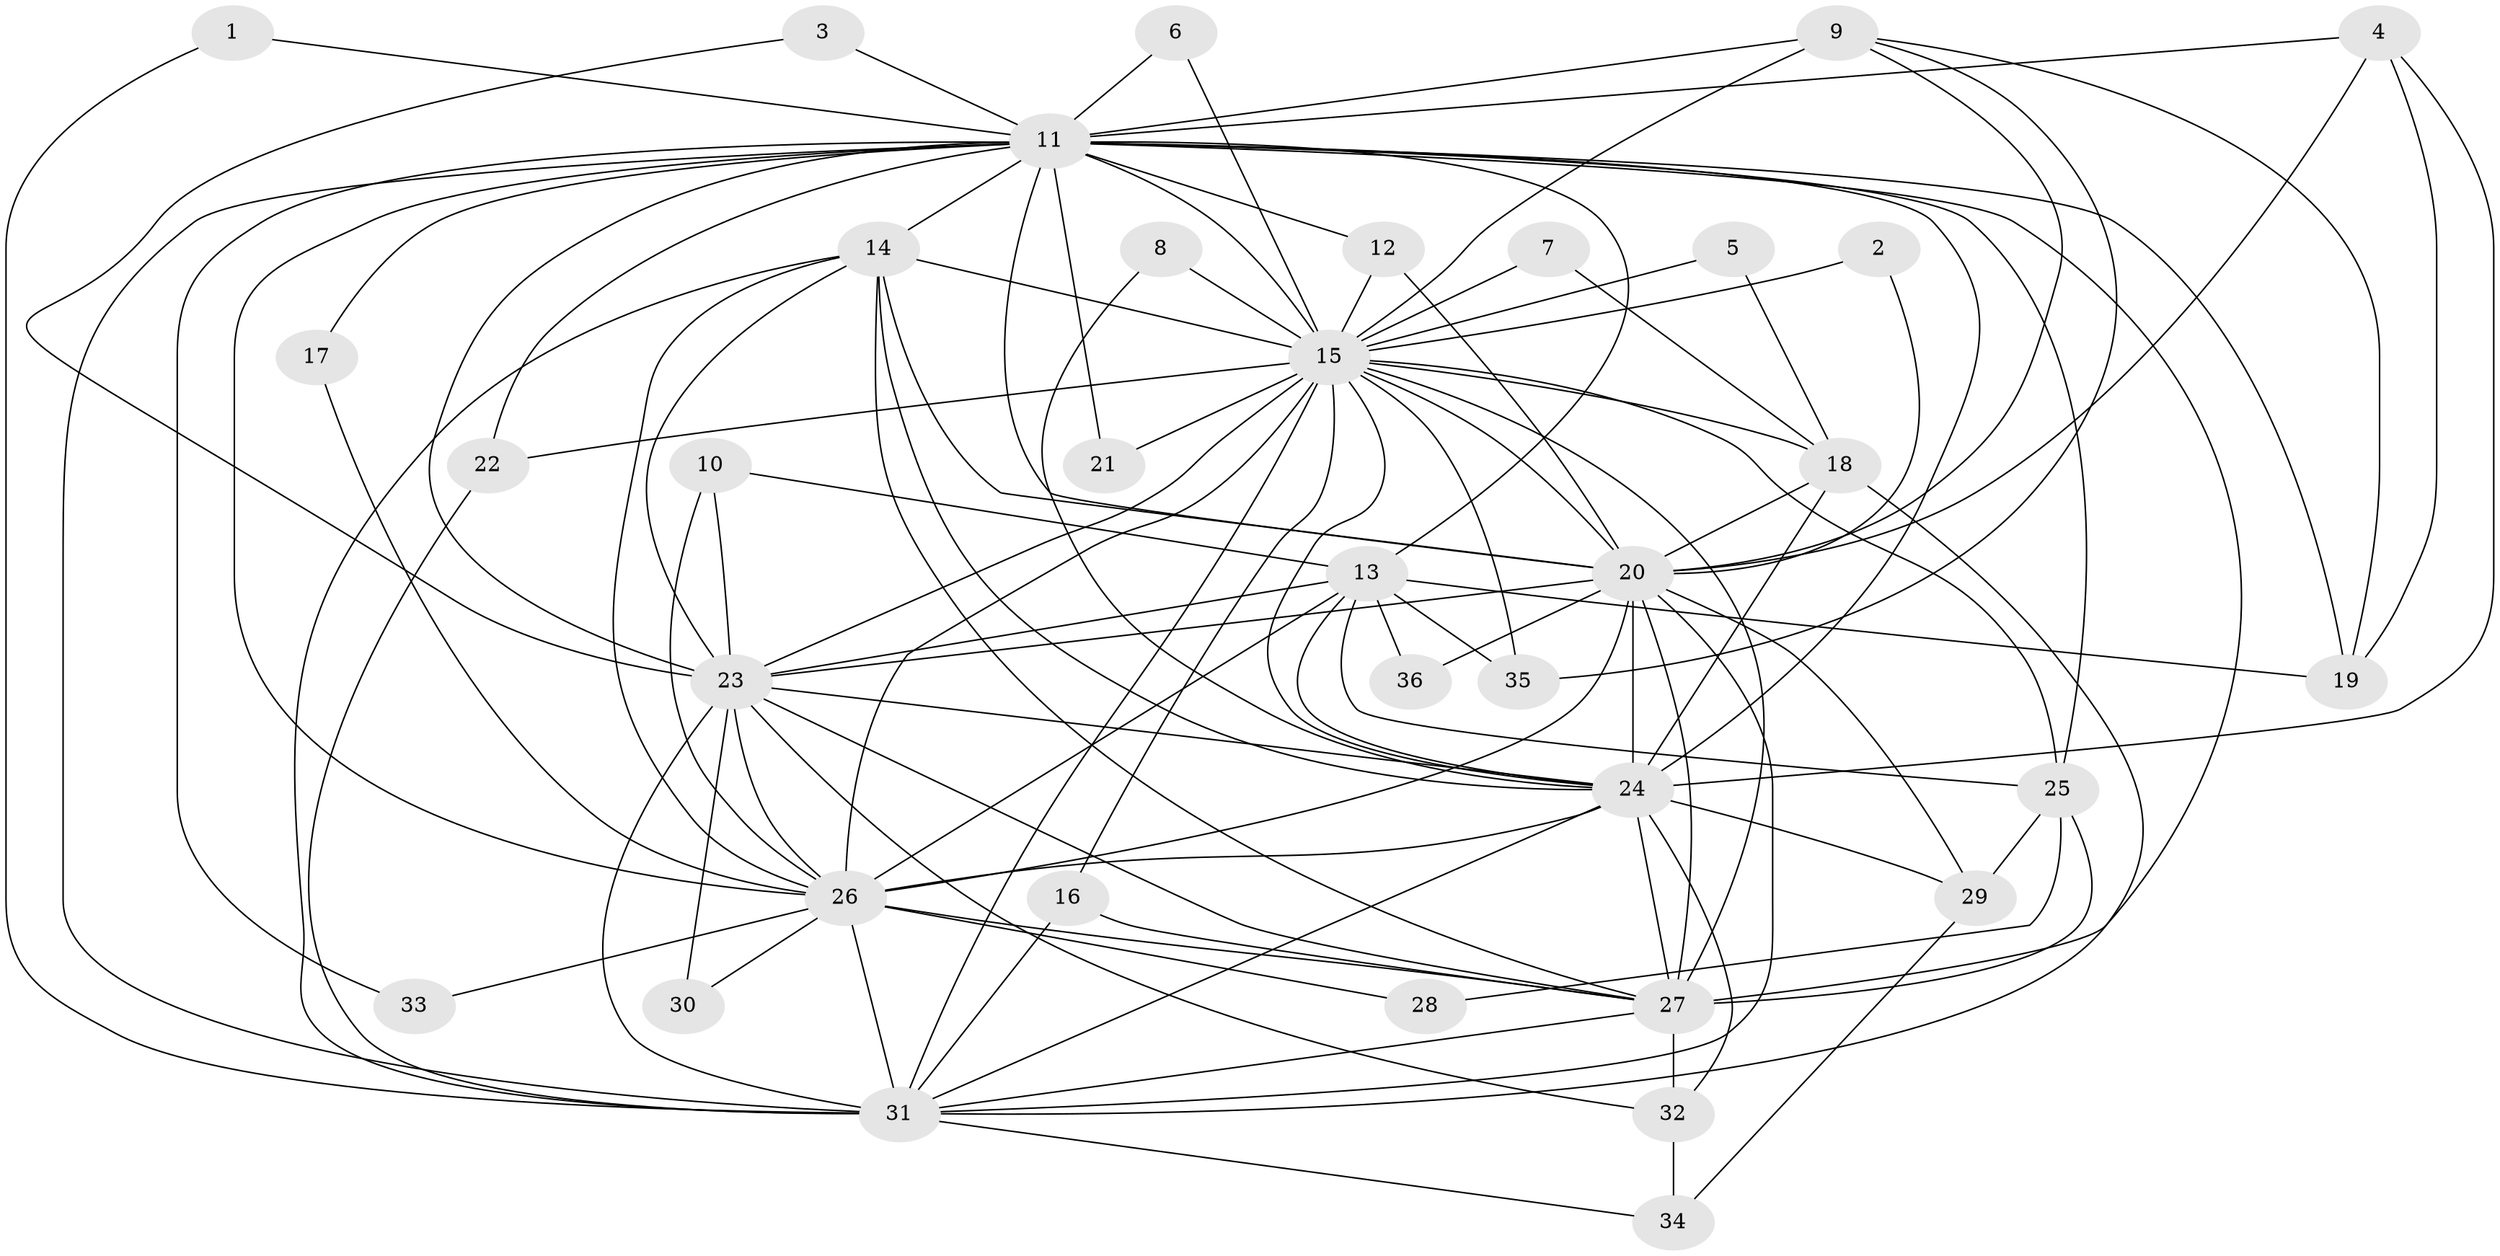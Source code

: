 // original degree distribution, {18: 0.027777777777777776, 24: 0.013888888888888888, 17: 0.013888888888888888, 14: 0.027777777777777776, 15: 0.013888888888888888, 27: 0.013888888888888888, 10: 0.013888888888888888, 16: 0.013888888888888888, 6: 0.05555555555555555, 4: 0.08333333333333333, 2: 0.5694444444444444, 3: 0.1388888888888889, 5: 0.013888888888888888}
// Generated by graph-tools (version 1.1) at 2025/49/03/09/25 03:49:40]
// undirected, 36 vertices, 108 edges
graph export_dot {
graph [start="1"]
  node [color=gray90,style=filled];
  1;
  2;
  3;
  4;
  5;
  6;
  7;
  8;
  9;
  10;
  11;
  12;
  13;
  14;
  15;
  16;
  17;
  18;
  19;
  20;
  21;
  22;
  23;
  24;
  25;
  26;
  27;
  28;
  29;
  30;
  31;
  32;
  33;
  34;
  35;
  36;
  1 -- 11 [weight=1.0];
  1 -- 31 [weight=1.0];
  2 -- 15 [weight=1.0];
  2 -- 20 [weight=1.0];
  3 -- 11 [weight=1.0];
  3 -- 23 [weight=1.0];
  4 -- 11 [weight=2.0];
  4 -- 19 [weight=1.0];
  4 -- 20 [weight=1.0];
  4 -- 24 [weight=1.0];
  5 -- 15 [weight=1.0];
  5 -- 18 [weight=1.0];
  6 -- 11 [weight=1.0];
  6 -- 15 [weight=1.0];
  7 -- 15 [weight=1.0];
  7 -- 18 [weight=1.0];
  8 -- 15 [weight=1.0];
  8 -- 24 [weight=1.0];
  9 -- 11 [weight=1.0];
  9 -- 15 [weight=2.0];
  9 -- 19 [weight=1.0];
  9 -- 20 [weight=1.0];
  9 -- 35 [weight=1.0];
  10 -- 13 [weight=1.0];
  10 -- 23 [weight=1.0];
  10 -- 26 [weight=1.0];
  11 -- 12 [weight=1.0];
  11 -- 13 [weight=1.0];
  11 -- 14 [weight=1.0];
  11 -- 15 [weight=2.0];
  11 -- 17 [weight=1.0];
  11 -- 19 [weight=1.0];
  11 -- 20 [weight=3.0];
  11 -- 21 [weight=1.0];
  11 -- 22 [weight=1.0];
  11 -- 23 [weight=2.0];
  11 -- 24 [weight=1.0];
  11 -- 25 [weight=1.0];
  11 -- 26 [weight=1.0];
  11 -- 27 [weight=1.0];
  11 -- 31 [weight=1.0];
  11 -- 33 [weight=1.0];
  12 -- 15 [weight=1.0];
  12 -- 20 [weight=1.0];
  13 -- 19 [weight=1.0];
  13 -- 23 [weight=1.0];
  13 -- 24 [weight=1.0];
  13 -- 25 [weight=1.0];
  13 -- 26 [weight=1.0];
  13 -- 35 [weight=1.0];
  13 -- 36 [weight=1.0];
  14 -- 15 [weight=3.0];
  14 -- 20 [weight=1.0];
  14 -- 23 [weight=1.0];
  14 -- 24 [weight=1.0];
  14 -- 26 [weight=1.0];
  14 -- 27 [weight=1.0];
  14 -- 31 [weight=1.0];
  15 -- 16 [weight=1.0];
  15 -- 18 [weight=1.0];
  15 -- 20 [weight=2.0];
  15 -- 21 [weight=2.0];
  15 -- 22 [weight=1.0];
  15 -- 23 [weight=3.0];
  15 -- 24 [weight=2.0];
  15 -- 25 [weight=1.0];
  15 -- 26 [weight=2.0];
  15 -- 27 [weight=3.0];
  15 -- 31 [weight=2.0];
  15 -- 35 [weight=1.0];
  16 -- 27 [weight=1.0];
  16 -- 31 [weight=1.0];
  17 -- 26 [weight=1.0];
  18 -- 20 [weight=1.0];
  18 -- 24 [weight=1.0];
  18 -- 31 [weight=1.0];
  20 -- 23 [weight=1.0];
  20 -- 24 [weight=1.0];
  20 -- 26 [weight=1.0];
  20 -- 27 [weight=2.0];
  20 -- 29 [weight=1.0];
  20 -- 31 [weight=1.0];
  20 -- 36 [weight=1.0];
  22 -- 31 [weight=1.0];
  23 -- 24 [weight=2.0];
  23 -- 26 [weight=1.0];
  23 -- 27 [weight=1.0];
  23 -- 30 [weight=1.0];
  23 -- 31 [weight=2.0];
  23 -- 32 [weight=1.0];
  24 -- 26 [weight=1.0];
  24 -- 27 [weight=1.0];
  24 -- 29 [weight=1.0];
  24 -- 31 [weight=1.0];
  24 -- 32 [weight=1.0];
  25 -- 27 [weight=1.0];
  25 -- 28 [weight=1.0];
  25 -- 29 [weight=1.0];
  26 -- 27 [weight=2.0];
  26 -- 28 [weight=1.0];
  26 -- 30 [weight=1.0];
  26 -- 31 [weight=2.0];
  26 -- 33 [weight=1.0];
  27 -- 31 [weight=1.0];
  27 -- 32 [weight=1.0];
  29 -- 34 [weight=1.0];
  31 -- 34 [weight=1.0];
  32 -- 34 [weight=1.0];
}
